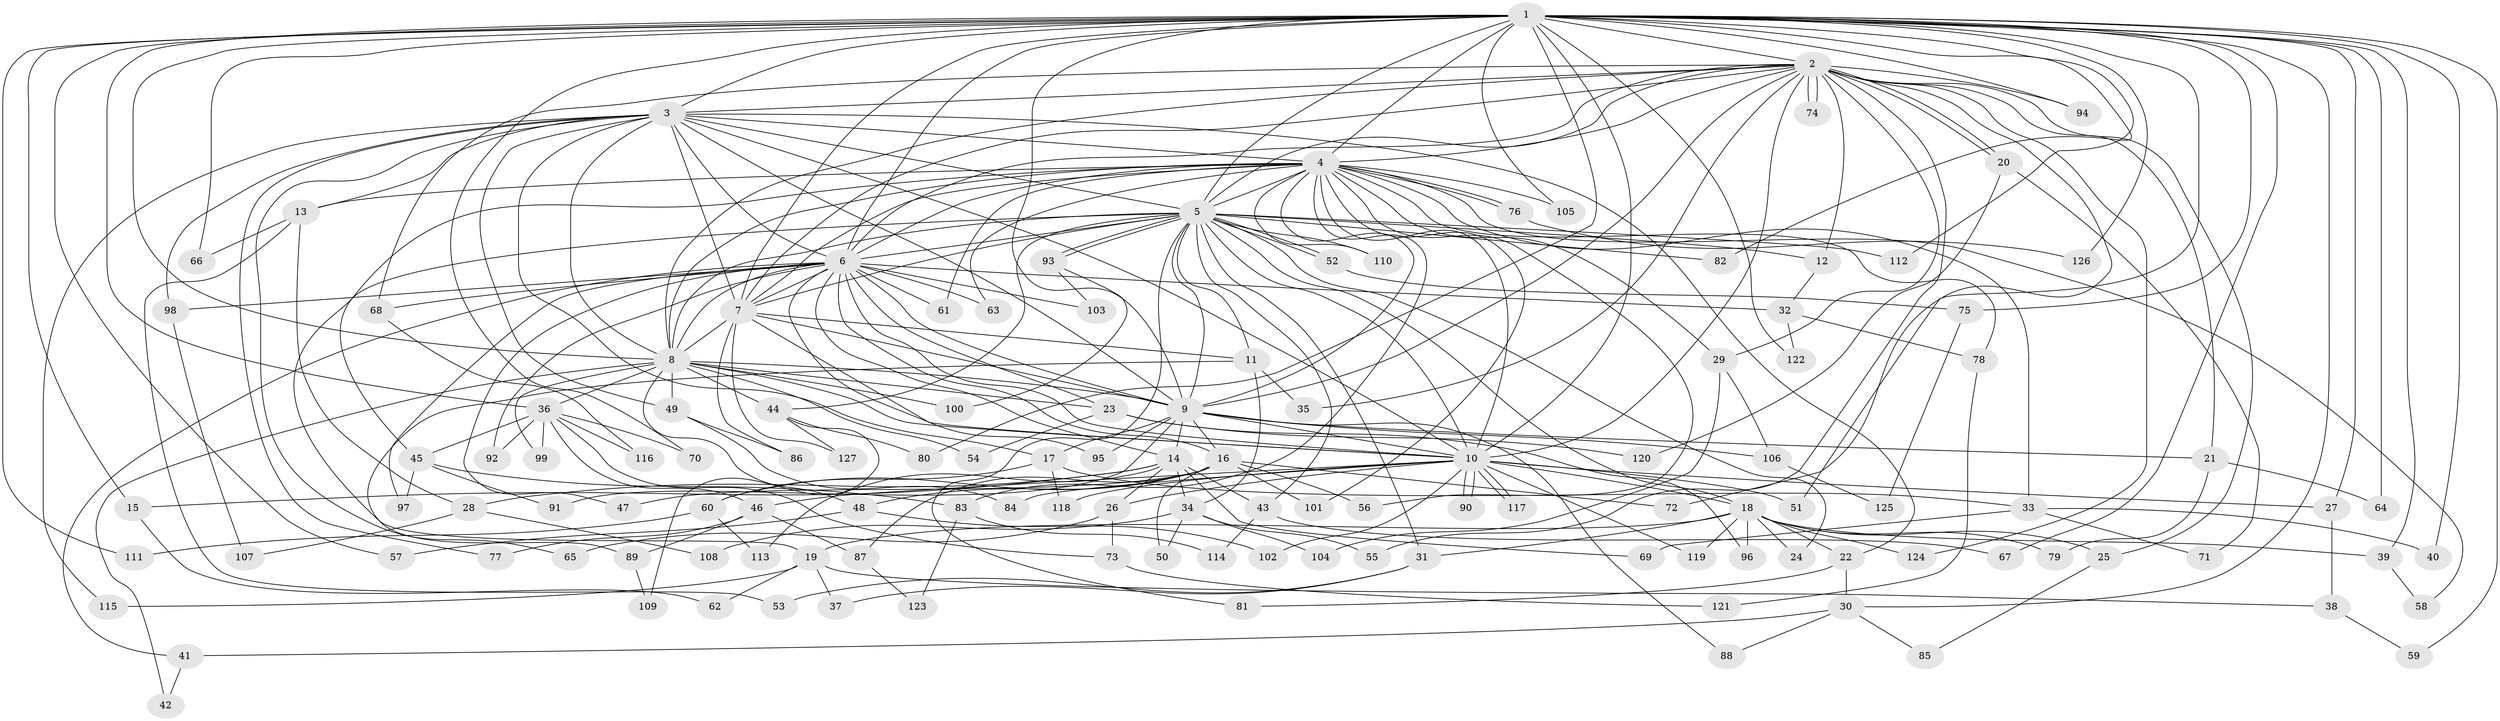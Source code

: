 // Generated by graph-tools (version 1.1) at 2025/45/03/09/25 04:45:16]
// undirected, 127 vertices, 279 edges
graph export_dot {
graph [start="1"]
  node [color=gray90,style=filled];
  1;
  2;
  3;
  4;
  5;
  6;
  7;
  8;
  9;
  10;
  11;
  12;
  13;
  14;
  15;
  16;
  17;
  18;
  19;
  20;
  21;
  22;
  23;
  24;
  25;
  26;
  27;
  28;
  29;
  30;
  31;
  32;
  33;
  34;
  35;
  36;
  37;
  38;
  39;
  40;
  41;
  42;
  43;
  44;
  45;
  46;
  47;
  48;
  49;
  50;
  51;
  52;
  53;
  54;
  55;
  56;
  57;
  58;
  59;
  60;
  61;
  62;
  63;
  64;
  65;
  66;
  67;
  68;
  69;
  70;
  71;
  72;
  73;
  74;
  75;
  76;
  77;
  78;
  79;
  80;
  81;
  82;
  83;
  84;
  85;
  86;
  87;
  88;
  89;
  90;
  91;
  92;
  93;
  94;
  95;
  96;
  97;
  98;
  99;
  100;
  101;
  102;
  103;
  104;
  105;
  106;
  107;
  108;
  109;
  110;
  111;
  112;
  113;
  114;
  115;
  116;
  117;
  118;
  119;
  120;
  121;
  122;
  123;
  124;
  125;
  126;
  127;
  1 -- 2;
  1 -- 3;
  1 -- 4;
  1 -- 5;
  1 -- 6;
  1 -- 7;
  1 -- 8;
  1 -- 9;
  1 -- 10;
  1 -- 15;
  1 -- 27;
  1 -- 30;
  1 -- 36;
  1 -- 39;
  1 -- 40;
  1 -- 57;
  1 -- 59;
  1 -- 64;
  1 -- 66;
  1 -- 67;
  1 -- 70;
  1 -- 72;
  1 -- 75;
  1 -- 80;
  1 -- 82;
  1 -- 94;
  1 -- 105;
  1 -- 111;
  1 -- 112;
  1 -- 122;
  1 -- 126;
  2 -- 3;
  2 -- 4;
  2 -- 5;
  2 -- 6;
  2 -- 7;
  2 -- 8;
  2 -- 9;
  2 -- 10;
  2 -- 12;
  2 -- 20;
  2 -- 20;
  2 -- 21;
  2 -- 25;
  2 -- 29;
  2 -- 35;
  2 -- 51;
  2 -- 55;
  2 -- 68;
  2 -- 74;
  2 -- 74;
  2 -- 94;
  2 -- 124;
  3 -- 4;
  3 -- 5;
  3 -- 6;
  3 -- 7;
  3 -- 8;
  3 -- 9;
  3 -- 10;
  3 -- 13;
  3 -- 17;
  3 -- 22;
  3 -- 49;
  3 -- 65;
  3 -- 77;
  3 -- 98;
  3 -- 115;
  4 -- 5;
  4 -- 6;
  4 -- 7;
  4 -- 8;
  4 -- 9;
  4 -- 10;
  4 -- 13;
  4 -- 29;
  4 -- 33;
  4 -- 45;
  4 -- 56;
  4 -- 58;
  4 -- 61;
  4 -- 63;
  4 -- 76;
  4 -- 76;
  4 -- 78;
  4 -- 83;
  4 -- 101;
  4 -- 105;
  4 -- 110;
  5 -- 6;
  5 -- 7;
  5 -- 8;
  5 -- 9;
  5 -- 10;
  5 -- 11;
  5 -- 12;
  5 -- 18;
  5 -- 19;
  5 -- 24;
  5 -- 31;
  5 -- 43;
  5 -- 44;
  5 -- 52;
  5 -- 52;
  5 -- 81;
  5 -- 82;
  5 -- 93;
  5 -- 93;
  5 -- 110;
  5 -- 112;
  6 -- 7;
  6 -- 8;
  6 -- 9;
  6 -- 10;
  6 -- 14;
  6 -- 16;
  6 -- 23;
  6 -- 32;
  6 -- 41;
  6 -- 47;
  6 -- 61;
  6 -- 63;
  6 -- 68;
  6 -- 92;
  6 -- 95;
  6 -- 97;
  6 -- 98;
  6 -- 103;
  7 -- 8;
  7 -- 9;
  7 -- 10;
  7 -- 11;
  7 -- 86;
  7 -- 127;
  8 -- 9;
  8 -- 10;
  8 -- 23;
  8 -- 36;
  8 -- 42;
  8 -- 44;
  8 -- 48;
  8 -- 49;
  8 -- 54;
  8 -- 99;
  8 -- 100;
  9 -- 10;
  9 -- 14;
  9 -- 16;
  9 -- 17;
  9 -- 21;
  9 -- 88;
  9 -- 91;
  9 -- 95;
  9 -- 106;
  10 -- 18;
  10 -- 26;
  10 -- 27;
  10 -- 46;
  10 -- 51;
  10 -- 84;
  10 -- 90;
  10 -- 90;
  10 -- 102;
  10 -- 117;
  10 -- 117;
  10 -- 118;
  10 -- 119;
  11 -- 34;
  11 -- 35;
  11 -- 89;
  12 -- 32;
  13 -- 28;
  13 -- 53;
  13 -- 66;
  14 -- 15;
  14 -- 26;
  14 -- 28;
  14 -- 34;
  14 -- 43;
  14 -- 69;
  14 -- 113;
  15 -- 62;
  16 -- 47;
  16 -- 48;
  16 -- 50;
  16 -- 56;
  16 -- 60;
  16 -- 72;
  16 -- 87;
  16 -- 101;
  17 -- 33;
  17 -- 60;
  17 -- 118;
  18 -- 19;
  18 -- 22;
  18 -- 24;
  18 -- 25;
  18 -- 31;
  18 -- 39;
  18 -- 79;
  18 -- 96;
  18 -- 119;
  18 -- 124;
  19 -- 37;
  19 -- 38;
  19 -- 62;
  19 -- 115;
  20 -- 71;
  20 -- 120;
  21 -- 64;
  21 -- 79;
  22 -- 30;
  22 -- 81;
  23 -- 54;
  23 -- 96;
  23 -- 120;
  25 -- 85;
  26 -- 65;
  26 -- 73;
  27 -- 38;
  28 -- 107;
  28 -- 108;
  29 -- 104;
  29 -- 106;
  30 -- 41;
  30 -- 85;
  30 -- 88;
  31 -- 37;
  31 -- 53;
  32 -- 78;
  32 -- 122;
  33 -- 40;
  33 -- 69;
  33 -- 71;
  34 -- 50;
  34 -- 55;
  34 -- 104;
  34 -- 108;
  36 -- 45;
  36 -- 46;
  36 -- 70;
  36 -- 73;
  36 -- 92;
  36 -- 99;
  36 -- 116;
  38 -- 59;
  39 -- 58;
  41 -- 42;
  43 -- 67;
  43 -- 114;
  44 -- 80;
  44 -- 109;
  44 -- 127;
  45 -- 83;
  45 -- 91;
  45 -- 97;
  46 -- 77;
  46 -- 87;
  46 -- 89;
  48 -- 57;
  48 -- 102;
  49 -- 84;
  49 -- 86;
  52 -- 75;
  60 -- 111;
  60 -- 113;
  68 -- 116;
  73 -- 121;
  75 -- 125;
  76 -- 126;
  78 -- 121;
  83 -- 114;
  83 -- 123;
  87 -- 123;
  89 -- 109;
  93 -- 100;
  93 -- 103;
  98 -- 107;
  106 -- 125;
}
